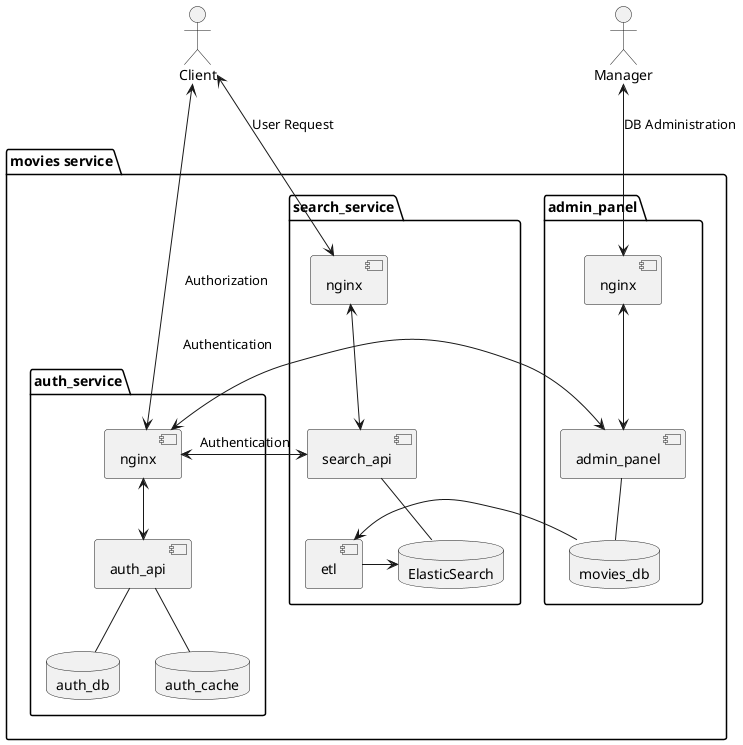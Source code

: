 @startuml
skinparam componentStyle uml2
actor Client as client
actor Manager as manager

package "movies service" as movies{
    package "admin_panel" as admin{
        component nginx as admin_nginx
        component admin_panel as admin_panel
        database "movies_db" as movies_db
    }
    package "auth_service" as auth{
        component nginx as auth_nginx
        component "auth_api" as auth_api
        database "auth_db" as auth_db
        database "auth_cache" as auth_cache
    }
    package "search_service" as search{
        component nginx as search_nginx
        component search_api as search_api
        database ElasticSearch
        component etl as search_etl
    }
}


auth_api -- auth_db
auth_api -- auth_cache
admin_panel -- movies_db
search_api -- ElasticSearch

movies_db -> search_etl
search_etl -> ElasticSearch

client <--> search_nginx : User Request
manager <--> admin_nginx : DB Administration
admin_nginx <--> admin_panel
search_nginx <--> search_api
auth_nginx <--> auth_api
client <-> auth_nginx : Authorization
search_api <-> auth_nginx : Authentication
admin_panel <-> auth_nginx : Authentication

@enduml